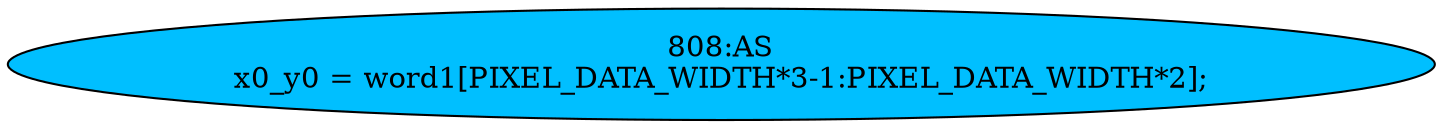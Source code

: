 strict digraph "" {
	node [label="\N"];
	"808:AS"	 [ast="<pyverilog.vparser.ast.Assign object at 0x7f90abda4390>",
		def_var="['x0_y0']",
		fillcolor=deepskyblue,
		label="808:AS
x0_y0 = word1[PIXEL_DATA_WIDTH*3-1:PIXEL_DATA_WIDTH*2];",
		statements="[]",
		style=filled,
		typ=Assign,
		use_var="['word1', 'PIXEL_DATA_WIDTH']"];
}
